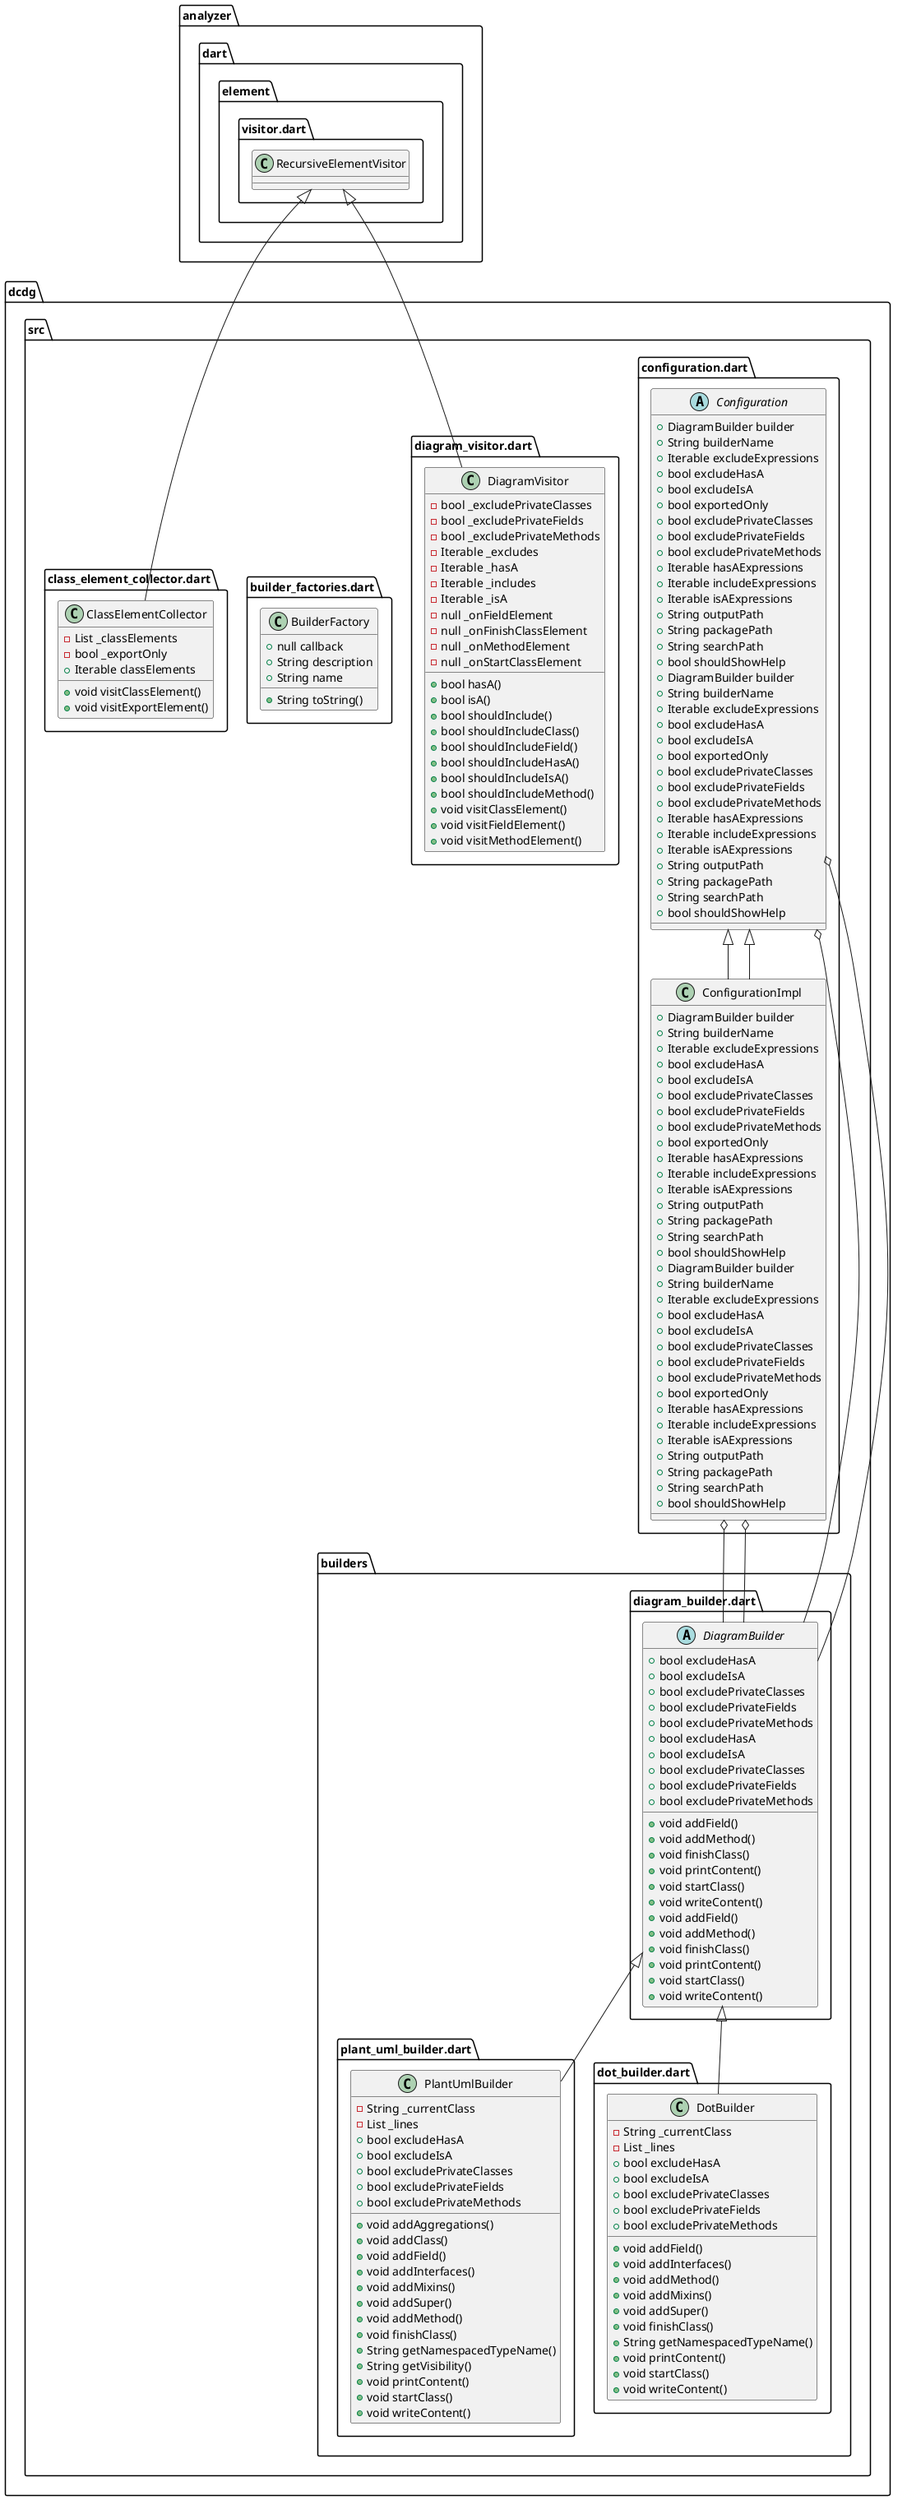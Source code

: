 @startuml
set namespaceSeparator ::

abstract class dcdg::src::configuration.dart::Configuration {
  +DiagramBuilder builder
  +String builderName
  +Iterable excludeExpressions
  +bool excludeHasA
  +bool excludeIsA
  +bool exportedOnly
  +bool excludePrivateClasses
  +bool excludePrivateFields
  +bool excludePrivateMethods
  +Iterable hasAExpressions
  +Iterable includeExpressions
  +Iterable isAExpressions
  +String outputPath
  +String packagePath
  +String searchPath
  +bool shouldShowHelp
}

dcdg::src::configuration.dart::Configuration o-- dcdg::src::builders::diagram_builder.dart::DiagramBuilder


class dcdg::src::configuration.dart::ConfigurationImpl {
  +DiagramBuilder builder
  +String builderName
  +Iterable excludeExpressions
  +bool excludeHasA
  +bool excludeIsA
  +bool excludePrivateClasses
  +bool excludePrivateFields
  +bool excludePrivateMethods
  +bool exportedOnly
  +Iterable hasAExpressions
  +Iterable includeExpressions
  +Iterable isAExpressions
  +String outputPath
  +String packagePath
  +String searchPath
  +bool shouldShowHelp
}

dcdg::src::configuration.dart::Configuration <|-- dcdg::src::configuration.dart::ConfigurationImpl
dcdg::src::configuration.dart::ConfigurationImpl o-- dcdg::src::builders::diagram_builder.dart::DiagramBuilder


abstract class dcdg::src::builders::diagram_builder.dart::DiagramBuilder {
  +bool excludeHasA
  +bool excludeIsA
  +bool excludePrivateClasses
  +bool excludePrivateFields
  +bool excludePrivateMethods
  +void addField()
  +void addMethod()
  +void finishClass()
  +void printContent()
  +void startClass()
  +void writeContent()
}



abstract class dcdg::src::configuration.dart::Configuration {
  +DiagramBuilder builder
  +String builderName
  +Iterable excludeExpressions
  +bool excludeHasA
  +bool excludeIsA
  +bool exportedOnly
  +bool excludePrivateClasses
  +bool excludePrivateFields
  +bool excludePrivateMethods
  +Iterable hasAExpressions
  +Iterable includeExpressions
  +Iterable isAExpressions
  +String outputPath
  +String packagePath
  +String searchPath
  +bool shouldShowHelp
}

dcdg::src::configuration.dart::Configuration o-- dcdg::src::builders::diagram_builder.dart::DiagramBuilder


class dcdg::src::configuration.dart::ConfigurationImpl {
  +DiagramBuilder builder
  +String builderName
  +Iterable excludeExpressions
  +bool excludeHasA
  +bool excludeIsA
  +bool excludePrivateClasses
  +bool excludePrivateFields
  +bool excludePrivateMethods
  +bool exportedOnly
  +Iterable hasAExpressions
  +Iterable includeExpressions
  +Iterable isAExpressions
  +String outputPath
  +String packagePath
  +String searchPath
  +bool shouldShowHelp
}

dcdg::src::configuration.dart::Configuration <|-- dcdg::src::configuration.dart::ConfigurationImpl
dcdg::src::configuration.dart::ConfigurationImpl o-- dcdg::src::builders::diagram_builder.dart::DiagramBuilder


class dcdg::src::diagram_visitor.dart::DiagramVisitor {
  -bool _excludePrivateClasses
  -bool _excludePrivateFields
  -bool _excludePrivateMethods
  -Iterable _excludes
  -Iterable _hasA
  -Iterable _includes
  -Iterable _isA
  -null _onFieldElement
  -null _onFinishClassElement
  -null _onMethodElement
  -null _onStartClassElement
  +bool hasA()
  +bool isA()
  +bool shouldInclude()
  +bool shouldIncludeClass()
  +bool shouldIncludeField()
  +bool shouldIncludeHasA()
  +bool shouldIncludeIsA()
  +bool shouldIncludeMethod()
  +void visitClassElement()
  +void visitFieldElement()
  +void visitMethodElement()
}

analyzer::dart::element::visitor.dart::RecursiveElementVisitor <|-- dcdg::src::diagram_visitor.dart::DiagramVisitor


class dcdg::src::builders::plant_uml_builder.dart::PlantUmlBuilder {
  -String _currentClass
  -List _lines
  +bool excludeHasA
  +bool excludeIsA
  +bool excludePrivateClasses
  +bool excludePrivateFields
  +bool excludePrivateMethods
  +void addAggregations()
  +void addClass()
  +void addField()
  +void addInterfaces()
  +void addMixins()
  +void addSuper()
  +void addMethod()
  +void finishClass()
  +String getNamespacedTypeName()
  +String getVisibility()
  +void printContent()
  +void startClass()
  +void writeContent()
}

dcdg::src::builders::diagram_builder.dart::DiagramBuilder <|-- dcdg::src::builders::plant_uml_builder.dart::PlantUmlBuilder


class dcdg::src::builders::dot_builder.dart::DotBuilder {
  -String _currentClass
  -List _lines
  +bool excludeHasA
  +bool excludeIsA
  +bool excludePrivateClasses
  +bool excludePrivateFields
  +bool excludePrivateMethods
  +void addField()
  +void addInterfaces()
  +void addMethod()
  +void addMixins()
  +void addSuper()
  +void finishClass()
  +String getNamespacedTypeName()
  +void printContent()
  +void startClass()
  +void writeContent()
}

dcdg::src::builders::diagram_builder.dart::DiagramBuilder <|-- dcdg::src::builders::dot_builder.dart::DotBuilder


abstract class dcdg::src::builders::diagram_builder.dart::DiagramBuilder {
  +bool excludeHasA
  +bool excludeIsA
  +bool excludePrivateClasses
  +bool excludePrivateFields
  +bool excludePrivateMethods
  +void addField()
  +void addMethod()
  +void finishClass()
  +void printContent()
  +void startClass()
  +void writeContent()
}



class dcdg::src::builder_factories.dart::BuilderFactory {
  +null callback
  +String description
  +String name
  +String toString()
}



class dcdg::src::class_element_collector.dart::ClassElementCollector {
  -List _classElements
  -bool _exportOnly
  +Iterable classElements
  +void visitClassElement()
  +void visitExportElement()
}

analyzer::dart::element::visitor.dart::RecursiveElementVisitor <|-- dcdg::src::class_element_collector.dart::ClassElementCollector


@enduml